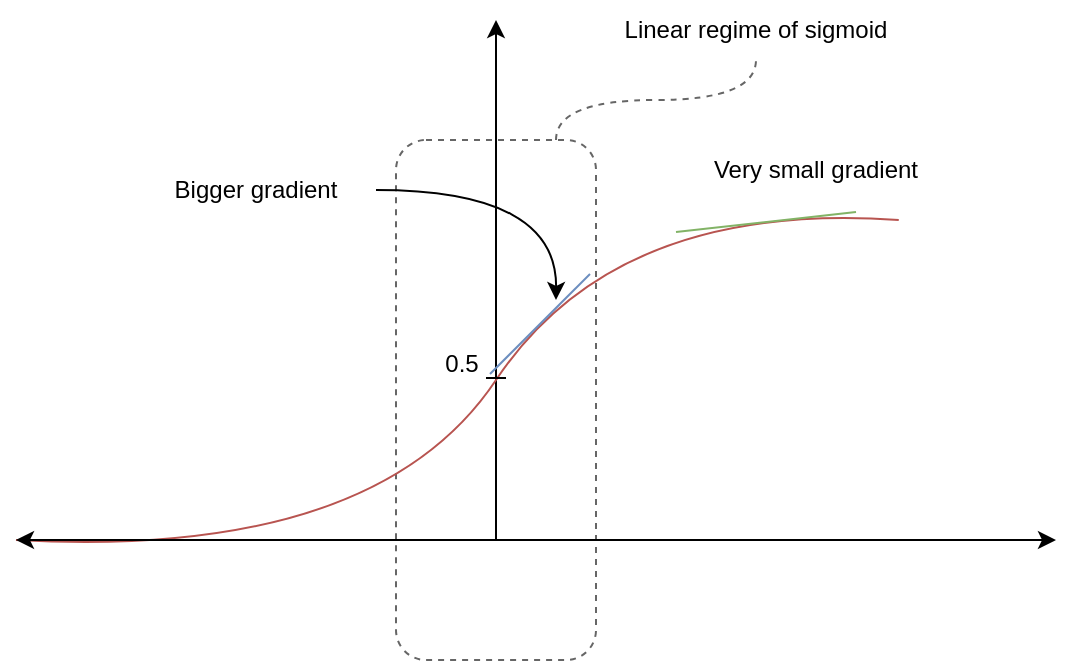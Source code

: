<mxfile version="18.0.2" type="device"><diagram id="9fiFgmO__VTTDNhvQMT8" name="Page-1"><mxGraphModel dx="2249" dy="719" grid="1" gridSize="10" guides="1" tooltips="1" connect="1" arrows="1" fold="1" page="1" pageScale="1" pageWidth="827" pageHeight="1169" math="0" shadow="0"><root><mxCell id="0"/><mxCell id="1" parent="0"/><mxCell id="1JTzssq4bl3NfbaDkfXz-18" style="edgeStyle=orthogonalEdgeStyle;curved=1;orthogonalLoop=1;jettySize=auto;html=1;dashed=1;endArrow=none;endFill=0;fillColor=#f5f5f5;strokeColor=#666666;" edge="1" parent="1" source="1JTzssq4bl3NfbaDkfXz-13" target="1JTzssq4bl3NfbaDkfXz-17"><mxGeometry relative="1" as="geometry"><Array as="points"><mxPoint x="230" y="220"/><mxPoint x="330" y="220"/></Array></mxGeometry></mxCell><mxCell id="1JTzssq4bl3NfbaDkfXz-13" value="" style="rounded=1;whiteSpace=wrap;html=1;fillColor=none;fontColor=#333333;strokeColor=#666666;dashed=1;" vertex="1" parent="1"><mxGeometry x="150" y="240" width="100" height="260" as="geometry"/></mxCell><mxCell id="1JTzssq4bl3NfbaDkfXz-1" value="" style="endArrow=classic;html=1;rounded=0;" edge="1" parent="1"><mxGeometry width="50" height="50" relative="1" as="geometry"><mxPoint x="200" y="440" as="sourcePoint"/><mxPoint x="200" y="180" as="targetPoint"/></mxGeometry></mxCell><mxCell id="1JTzssq4bl3NfbaDkfXz-2" value="" style="endArrow=classic;html=1;rounded=0;" edge="1" parent="1"><mxGeometry width="50" height="50" relative="1" as="geometry"><mxPoint x="200" y="440" as="sourcePoint"/><mxPoint x="480" y="440" as="targetPoint"/></mxGeometry></mxCell><mxCell id="1JTzssq4bl3NfbaDkfXz-4" value="" style="endArrow=none;html=1;curved=1;fillColor=#f8cecc;strokeColor=#b85450;" edge="1" parent="1"><mxGeometry width="50" height="50" relative="1" as="geometry"><mxPoint x="-40" y="440" as="sourcePoint"/><mxPoint x="401.379" y="280" as="targetPoint"/><Array as="points"><mxPoint x="140" y="450"/><mxPoint x="260" y="270"/></Array></mxGeometry></mxCell><mxCell id="1JTzssq4bl3NfbaDkfXz-5" value="" style="endArrow=classic;html=1;rounded=0;" edge="1" parent="1"><mxGeometry width="50" height="50" relative="1" as="geometry"><mxPoint x="200" y="440" as="sourcePoint"/><mxPoint x="-40" y="440" as="targetPoint"/></mxGeometry></mxCell><mxCell id="1JTzssq4bl3NfbaDkfXz-7" value="0.5" style="text;html=1;strokeColor=none;fillColor=none;align=center;verticalAlign=middle;whiteSpace=wrap;rounded=0;" vertex="1" parent="1"><mxGeometry x="163" y="337" width="40" height="30" as="geometry"/></mxCell><mxCell id="1JTzssq4bl3NfbaDkfXz-9" value="" style="endArrow=none;html=1;curved=1;" edge="1" parent="1"><mxGeometry width="50" height="50" relative="1" as="geometry"><mxPoint x="195" y="359" as="sourcePoint"/><mxPoint x="205" y="359" as="targetPoint"/></mxGeometry></mxCell><mxCell id="1JTzssq4bl3NfbaDkfXz-10" value="" style="endArrow=none;html=1;curved=1;fillColor=#d5e8d4;strokeColor=#82b366;" edge="1" parent="1"><mxGeometry width="50" height="50" relative="1" as="geometry"><mxPoint x="290" y="286" as="sourcePoint"/><mxPoint x="380" y="276" as="targetPoint"/></mxGeometry></mxCell><mxCell id="1JTzssq4bl3NfbaDkfXz-12" value="Very small gradient" style="text;html=1;strokeColor=none;fillColor=none;align=center;verticalAlign=middle;whiteSpace=wrap;rounded=0;" vertex="1" parent="1"><mxGeometry x="300" y="240" width="120" height="30" as="geometry"/></mxCell><mxCell id="1JTzssq4bl3NfbaDkfXz-14" value="" style="endArrow=none;html=1;curved=1;fillColor=#dae8fc;strokeColor=#6c8ebf;" edge="1" parent="1"><mxGeometry width="50" height="50" relative="1" as="geometry"><mxPoint x="197" y="357" as="sourcePoint"/><mxPoint x="247" y="307" as="targetPoint"/></mxGeometry></mxCell><mxCell id="1JTzssq4bl3NfbaDkfXz-16" style="edgeStyle=orthogonalEdgeStyle;curved=1;orthogonalLoop=1;jettySize=auto;html=1;" edge="1" parent="1" source="1JTzssq4bl3NfbaDkfXz-15"><mxGeometry relative="1" as="geometry"><mxPoint x="230" y="320" as="targetPoint"/></mxGeometry></mxCell><mxCell id="1JTzssq4bl3NfbaDkfXz-15" value="Bigger gradient" style="text;html=1;strokeColor=none;fillColor=none;align=center;verticalAlign=middle;whiteSpace=wrap;rounded=0;" vertex="1" parent="1"><mxGeometry x="20" y="250" width="120" height="30" as="geometry"/></mxCell><mxCell id="1JTzssq4bl3NfbaDkfXz-17" value="Linear regime of sigmoid" style="text;html=1;strokeColor=none;fillColor=none;align=center;verticalAlign=middle;whiteSpace=wrap;rounded=0;" vertex="1" parent="1"><mxGeometry x="250" y="170" width="160" height="30" as="geometry"/></mxCell></root></mxGraphModel></diagram></mxfile>